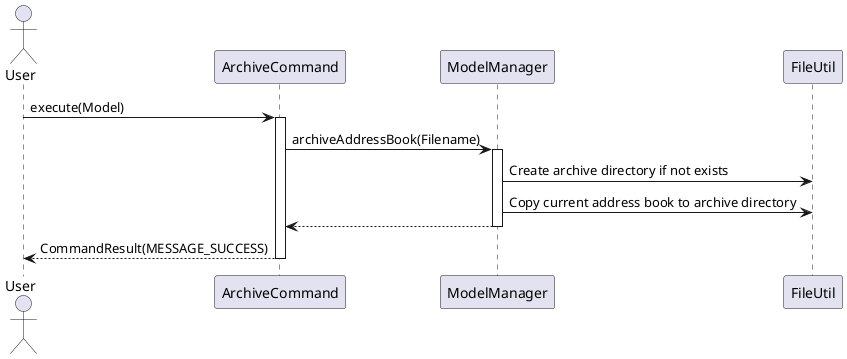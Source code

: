 @startuml
actor User
participant ArchiveCommand
participant ModelManager
participant FileUtil

User -> ArchiveCommand: execute(Model)
activate ArchiveCommand

ArchiveCommand -> ModelManager: archiveAddressBook(Filename)
activate ModelManager

ModelManager -> FileUtil: Create archive directory if not exists
ModelManager -> FileUtil: Copy current address book to archive directory
ModelManager --> ArchiveCommand:
deactivate ModelManager

ArchiveCommand --> User: CommandResult(MESSAGE_SUCCESS)
deactivate ArchiveCommand
@enduml
